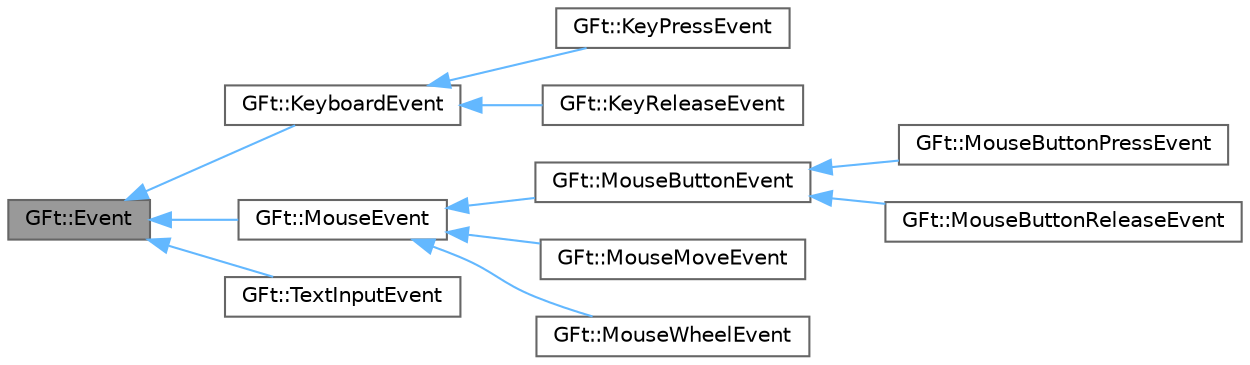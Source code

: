 digraph "GFt::Event"
{
 // LATEX_PDF_SIZE
  bgcolor="transparent";
  edge [fontname=Helvetica,fontsize=10,labelfontname=Helvetica,labelfontsize=10];
  node [fontname=Helvetica,fontsize=10,shape=box,height=0.2,width=0.4];
  rankdir="LR";
  Node1 [id="Node000001",label="GFt::Event",height=0.2,width=0.4,color="gray40", fillcolor="grey60", style="filled", fontcolor="black",tooltip="事件基类"];
  Node1 -> Node2 [id="edge1_Node000001_Node000002",dir="back",color="steelblue1",style="solid",tooltip=" "];
  Node2 [id="Node000002",label="GFt::KeyboardEvent",height=0.2,width=0.4,color="gray40", fillcolor="white", style="filled",URL="$class_g_ft_1_1_keyboard_event.html",tooltip="键盘事件基类"];
  Node2 -> Node3 [id="edge2_Node000002_Node000003",dir="back",color="steelblue1",style="solid",tooltip=" "];
  Node3 [id="Node000003",label="GFt::KeyPressEvent",height=0.2,width=0.4,color="gray40", fillcolor="white", style="filled",URL="$class_g_ft_1_1_key_press_event.html",tooltip="键盘按键按下事件"];
  Node2 -> Node4 [id="edge3_Node000002_Node000004",dir="back",color="steelblue1",style="solid",tooltip=" "];
  Node4 [id="Node000004",label="GFt::KeyReleaseEvent",height=0.2,width=0.4,color="gray40", fillcolor="white", style="filled",URL="$class_g_ft_1_1_key_release_event.html",tooltip="键盘按键弹起事件"];
  Node1 -> Node5 [id="edge4_Node000001_Node000005",dir="back",color="steelblue1",style="solid",tooltip=" "];
  Node5 [id="Node000005",label="GFt::MouseEvent",height=0.2,width=0.4,color="gray40", fillcolor="white", style="filled",URL="$class_g_ft_1_1_mouse_event.html",tooltip="鼠标事件基类"];
  Node5 -> Node6 [id="edge5_Node000005_Node000006",dir="back",color="steelblue1",style="solid",tooltip=" "];
  Node6 [id="Node000006",label="GFt::MouseButtonEvent",height=0.2,width=0.4,color="gray40", fillcolor="white", style="filled",URL="$class_g_ft_1_1_mouse_button_event.html",tooltip="鼠标按钮事件基类"];
  Node6 -> Node7 [id="edge6_Node000006_Node000007",dir="back",color="steelblue1",style="solid",tooltip=" "];
  Node7 [id="Node000007",label="GFt::MouseButtonPressEvent",height=0.2,width=0.4,color="gray40", fillcolor="white", style="filled",URL="$class_g_ft_1_1_mouse_button_press_event.html",tooltip="鼠标按钮按下事件"];
  Node6 -> Node8 [id="edge7_Node000006_Node000008",dir="back",color="steelblue1",style="solid",tooltip=" "];
  Node8 [id="Node000008",label="GFt::MouseButtonReleaseEvent",height=0.2,width=0.4,color="gray40", fillcolor="white", style="filled",URL="$class_g_ft_1_1_mouse_button_release_event.html",tooltip="鼠标按钮弹起事件"];
  Node5 -> Node9 [id="edge8_Node000005_Node000009",dir="back",color="steelblue1",style="solid",tooltip=" "];
  Node9 [id="Node000009",label="GFt::MouseMoveEvent",height=0.2,width=0.4,color="gray40", fillcolor="white", style="filled",URL="$class_g_ft_1_1_mouse_move_event.html",tooltip="鼠标移动事件"];
  Node5 -> Node10 [id="edge9_Node000005_Node000010",dir="back",color="steelblue1",style="solid",tooltip=" "];
  Node10 [id="Node000010",label="GFt::MouseWheelEvent",height=0.2,width=0.4,color="gray40", fillcolor="white", style="filled",URL="$class_g_ft_1_1_mouse_wheel_event.html",tooltip="鼠标滚轮事件"];
  Node1 -> Node11 [id="edge10_Node000001_Node000011",dir="back",color="steelblue1",style="solid",tooltip=" "];
  Node11 [id="Node000011",label="GFt::TextInputEvent",height=0.2,width=0.4,color="gray40", fillcolor="white", style="filled",URL="$class_g_ft_1_1_text_input_event.html",tooltip="文本输入事件"];
}
